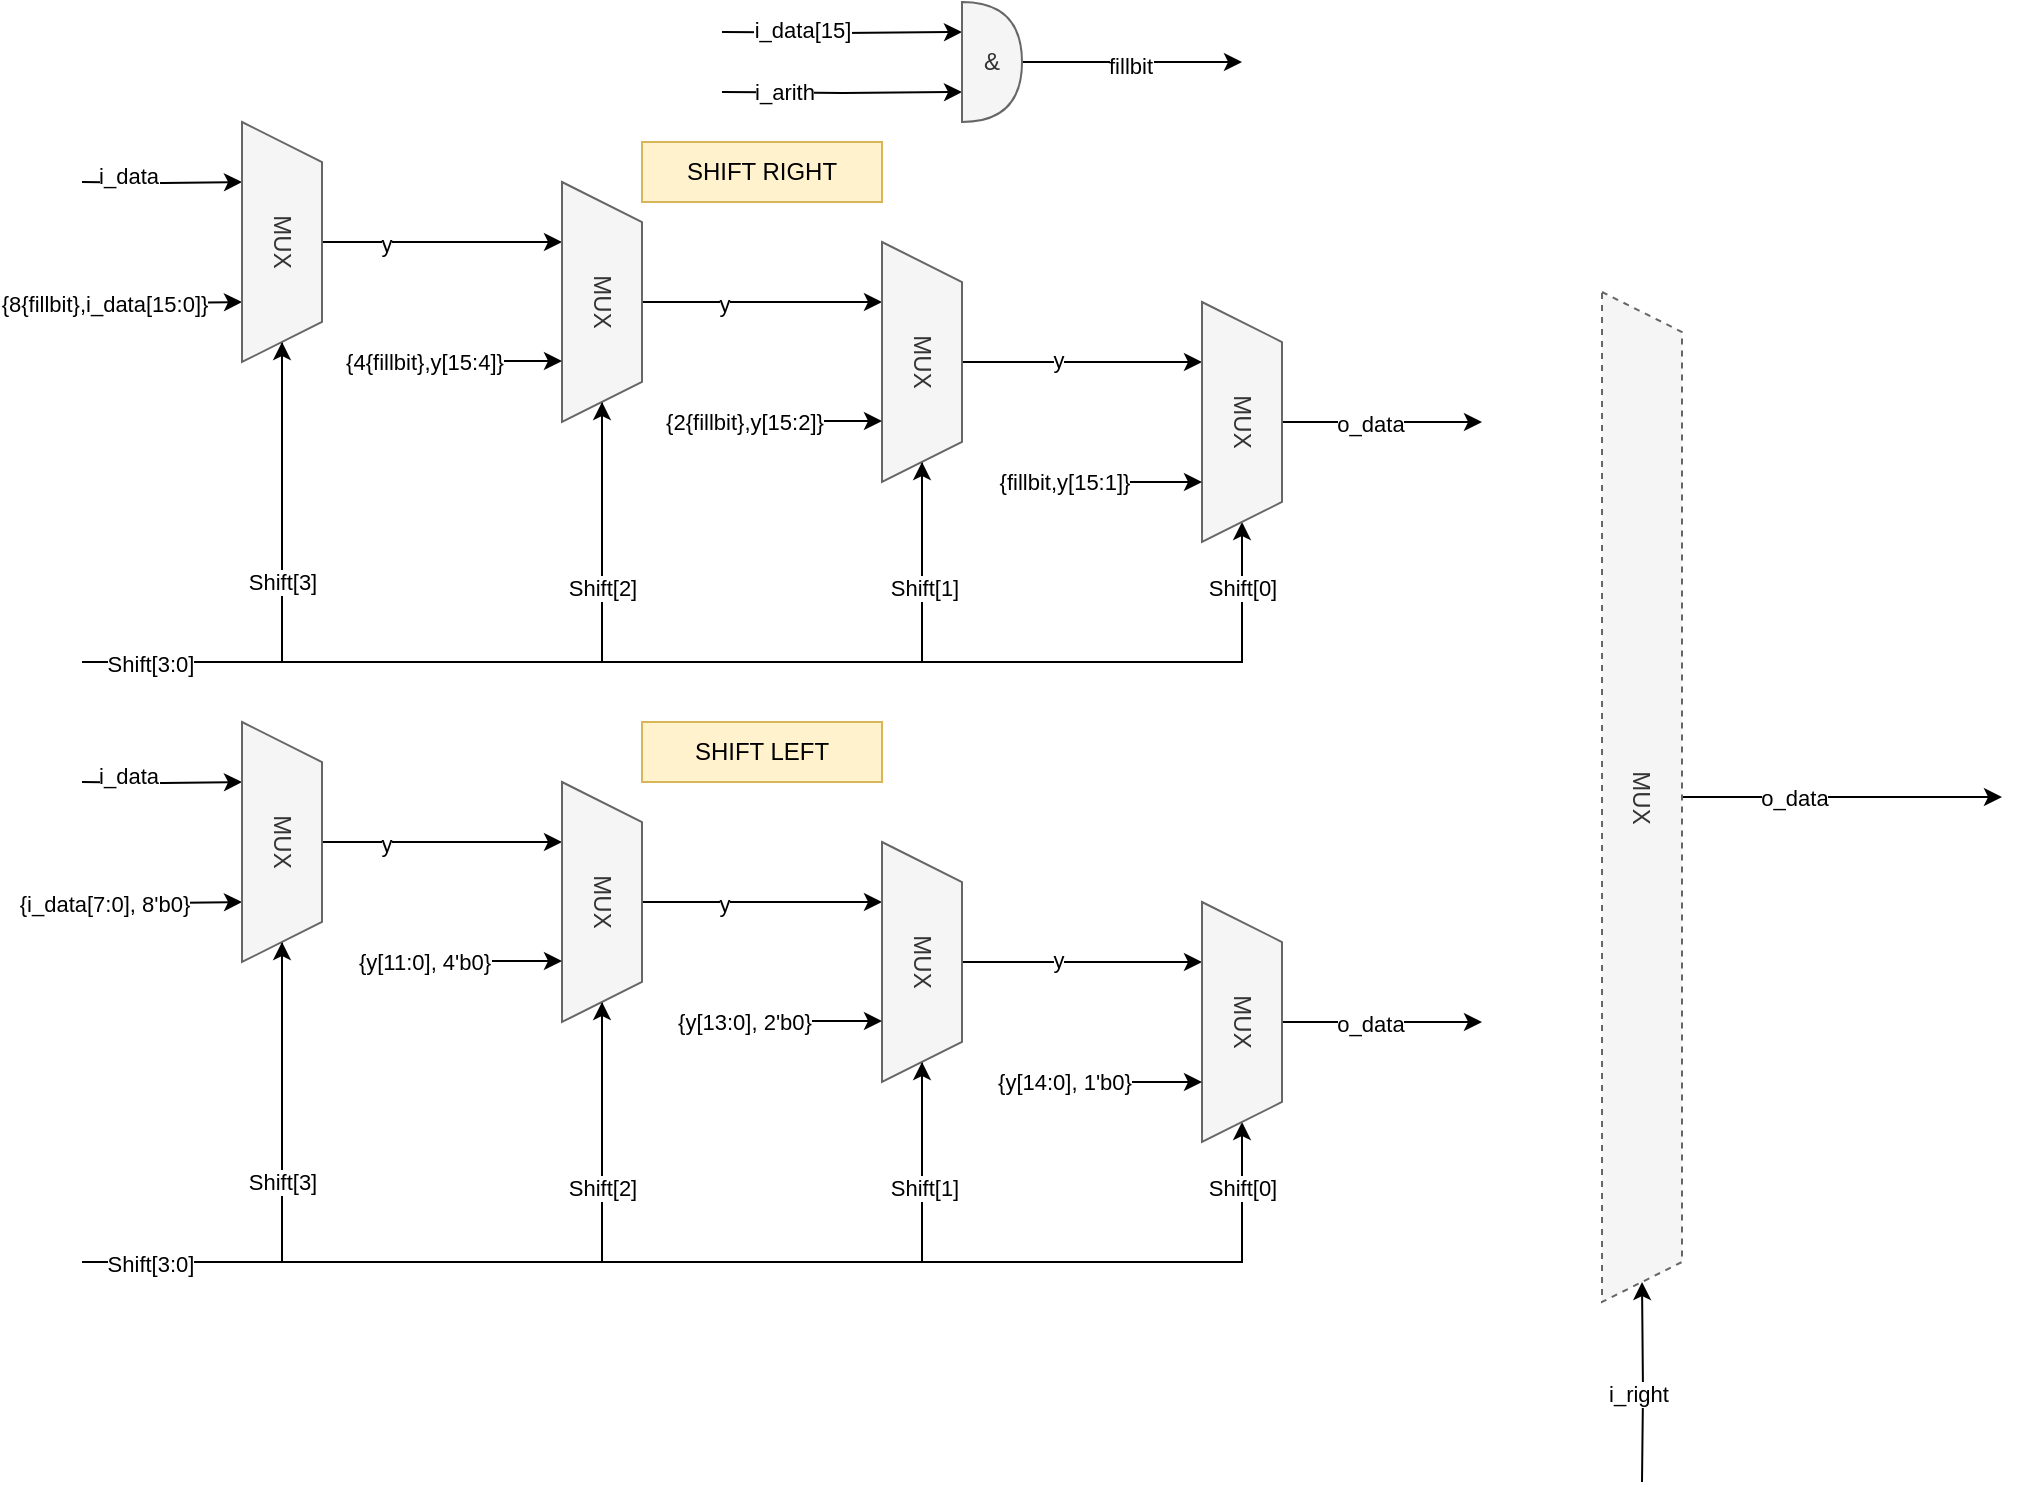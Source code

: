 <mxfile version="24.8.4">
  <diagram name="Page-1" id="1yyVJHCJFoUh_ANxWsWU">
    <mxGraphModel dx="794" dy="492" grid="1" gridSize="10" guides="1" tooltips="1" connect="1" arrows="1" fold="1" page="1" pageScale="1" pageWidth="1654" pageHeight="1169" math="0" shadow="0">
      <root>
        <mxCell id="0" />
        <mxCell id="1" parent="0" />
        <mxCell id="z7n6qCbWcTGNJwK7lzTa-3" style="edgeStyle=orthogonalEdgeStyle;rounded=0;orthogonalLoop=1;jettySize=auto;html=1;entryX=0.25;entryY=1;entryDx=0;entryDy=0;" edge="1" parent="1" source="z7n6qCbWcTGNJwK7lzTa-1" target="z7n6qCbWcTGNJwK7lzTa-2">
          <mxGeometry relative="1" as="geometry" />
        </mxCell>
        <mxCell id="z7n6qCbWcTGNJwK7lzTa-20" value="y" style="edgeLabel;html=1;align=center;verticalAlign=middle;resizable=0;points=[];" vertex="1" connectable="0" parent="z7n6qCbWcTGNJwK7lzTa-3">
          <mxGeometry x="-0.492" relative="1" as="geometry">
            <mxPoint x="1" y="1" as="offset" />
          </mxGeometry>
        </mxCell>
        <mxCell id="z7n6qCbWcTGNJwK7lzTa-8" style="edgeStyle=orthogonalEdgeStyle;rounded=0;orthogonalLoop=1;jettySize=auto;html=1;" edge="1" parent="1" target="z7n6qCbWcTGNJwK7lzTa-1">
          <mxGeometry relative="1" as="geometry">
            <mxPoint x="80" y="360" as="sourcePoint" />
            <Array as="points">
              <mxPoint x="180" y="360" />
            </Array>
          </mxGeometry>
        </mxCell>
        <mxCell id="z7n6qCbWcTGNJwK7lzTa-13" value="Shift[3:0]" style="edgeLabel;html=1;align=center;verticalAlign=middle;resizable=0;points=[];" vertex="1" connectable="0" parent="z7n6qCbWcTGNJwK7lzTa-8">
          <mxGeometry x="-0.742" relative="1" as="geometry">
            <mxPoint y="1" as="offset" />
          </mxGeometry>
        </mxCell>
        <mxCell id="z7n6qCbWcTGNJwK7lzTa-9" style="edgeStyle=orthogonalEdgeStyle;rounded=0;orthogonalLoop=1;jettySize=auto;html=1;entryX=1;entryY=0.5;entryDx=0;entryDy=0;" edge="1" parent="1" source="z7n6qCbWcTGNJwK7lzTa-1" target="z7n6qCbWcTGNJwK7lzTa-2">
          <mxGeometry relative="1" as="geometry">
            <Array as="points">
              <mxPoint x="180" y="360" />
              <mxPoint x="340" y="360" />
            </Array>
          </mxGeometry>
        </mxCell>
        <mxCell id="z7n6qCbWcTGNJwK7lzTa-14" value="Shift[3]" style="edgeLabel;html=1;align=center;verticalAlign=middle;resizable=0;points=[];" vertex="1" connectable="0" parent="z7n6qCbWcTGNJwK7lzTa-9">
          <mxGeometry x="-0.611" relative="1" as="geometry">
            <mxPoint y="32" as="offset" />
          </mxGeometry>
        </mxCell>
        <mxCell id="z7n6qCbWcTGNJwK7lzTa-15" style="edgeStyle=orthogonalEdgeStyle;rounded=0;orthogonalLoop=1;jettySize=auto;html=1;entryX=0.25;entryY=1;entryDx=0;entryDy=0;" edge="1" parent="1" target="z7n6qCbWcTGNJwK7lzTa-1">
          <mxGeometry relative="1" as="geometry">
            <mxPoint x="80" y="120" as="sourcePoint" />
          </mxGeometry>
        </mxCell>
        <mxCell id="z7n6qCbWcTGNJwK7lzTa-17" value="i_data" style="edgeLabel;html=1;align=center;verticalAlign=middle;resizable=0;points=[];" vertex="1" connectable="0" parent="z7n6qCbWcTGNJwK7lzTa-15">
          <mxGeometry x="-0.442" y="4" relative="1" as="geometry">
            <mxPoint as="offset" />
          </mxGeometry>
        </mxCell>
        <mxCell id="z7n6qCbWcTGNJwK7lzTa-16" style="edgeStyle=orthogonalEdgeStyle;rounded=0;orthogonalLoop=1;jettySize=auto;html=1;exitX=0.75;exitY=1;exitDx=0;exitDy=0;entryX=0.75;entryY=1;entryDx=0;entryDy=0;" edge="1" parent="1" target="z7n6qCbWcTGNJwK7lzTa-1">
          <mxGeometry relative="1" as="geometry">
            <mxPoint x="80" y="180" as="sourcePoint" />
          </mxGeometry>
        </mxCell>
        <mxCell id="z7n6qCbWcTGNJwK7lzTa-18" value="{8{fillbit},i_data[15:0]}" style="edgeLabel;html=1;align=center;verticalAlign=middle;resizable=0;points=[];" vertex="1" connectable="0" parent="z7n6qCbWcTGNJwK7lzTa-16">
          <mxGeometry x="-0.342" y="1" relative="1" as="geometry">
            <mxPoint x="-16" y="1" as="offset" />
          </mxGeometry>
        </mxCell>
        <mxCell id="z7n6qCbWcTGNJwK7lzTa-1" value="MUX" style="shape=trapezoid;perimeter=trapezoidPerimeter;whiteSpace=wrap;html=1;fixedSize=1;rotation=90;fillColor=#f5f5f5;fontColor=#333333;strokeColor=#666666;" vertex="1" parent="1">
          <mxGeometry x="120" y="130" width="120" height="40" as="geometry" />
        </mxCell>
        <mxCell id="z7n6qCbWcTGNJwK7lzTa-5" style="edgeStyle=orthogonalEdgeStyle;rounded=0;orthogonalLoop=1;jettySize=auto;html=1;entryX=0.25;entryY=1;entryDx=0;entryDy=0;" edge="1" parent="1" source="z7n6qCbWcTGNJwK7lzTa-2" target="z7n6qCbWcTGNJwK7lzTa-4">
          <mxGeometry relative="1" as="geometry" />
        </mxCell>
        <mxCell id="z7n6qCbWcTGNJwK7lzTa-25" value="y" style="edgeLabel;html=1;align=center;verticalAlign=middle;resizable=0;points=[];" vertex="1" connectable="0" parent="z7n6qCbWcTGNJwK7lzTa-5">
          <mxGeometry x="-0.325" relative="1" as="geometry">
            <mxPoint y="1" as="offset" />
          </mxGeometry>
        </mxCell>
        <mxCell id="z7n6qCbWcTGNJwK7lzTa-10" style="edgeStyle=orthogonalEdgeStyle;rounded=0;orthogonalLoop=1;jettySize=auto;html=1;entryX=1;entryY=0.5;entryDx=0;entryDy=0;" edge="1" parent="1" source="z7n6qCbWcTGNJwK7lzTa-2" target="z7n6qCbWcTGNJwK7lzTa-4">
          <mxGeometry relative="1" as="geometry">
            <Array as="points">
              <mxPoint x="340" y="360" />
              <mxPoint x="500" y="360" />
            </Array>
          </mxGeometry>
        </mxCell>
        <mxCell id="z7n6qCbWcTGNJwK7lzTa-33" value="Shift[2]" style="edgeLabel;html=1;align=center;verticalAlign=middle;resizable=0;points=[];" vertex="1" connectable="0" parent="z7n6qCbWcTGNJwK7lzTa-10">
          <mxGeometry x="-0.531" relative="1" as="geometry">
            <mxPoint y="1" as="offset" />
          </mxGeometry>
        </mxCell>
        <mxCell id="z7n6qCbWcTGNJwK7lzTa-2" value="MUX" style="shape=trapezoid;perimeter=trapezoidPerimeter;whiteSpace=wrap;html=1;fixedSize=1;rotation=90;fillColor=#f5f5f5;fontColor=#333333;strokeColor=#666666;" vertex="1" parent="1">
          <mxGeometry x="280" y="160" width="120" height="40" as="geometry" />
        </mxCell>
        <mxCell id="z7n6qCbWcTGNJwK7lzTa-7" style="edgeStyle=orthogonalEdgeStyle;rounded=0;orthogonalLoop=1;jettySize=auto;html=1;entryX=0.25;entryY=1;entryDx=0;entryDy=0;" edge="1" parent="1" source="z7n6qCbWcTGNJwK7lzTa-4" target="z7n6qCbWcTGNJwK7lzTa-6">
          <mxGeometry relative="1" as="geometry" />
        </mxCell>
        <mxCell id="z7n6qCbWcTGNJwK7lzTa-34" value="y" style="edgeLabel;html=1;align=center;verticalAlign=middle;resizable=0;points=[];" vertex="1" connectable="0" parent="z7n6qCbWcTGNJwK7lzTa-7">
          <mxGeometry x="-0.208" y="2" relative="1" as="geometry">
            <mxPoint y="1" as="offset" />
          </mxGeometry>
        </mxCell>
        <mxCell id="z7n6qCbWcTGNJwK7lzTa-11" style="edgeStyle=orthogonalEdgeStyle;rounded=0;orthogonalLoop=1;jettySize=auto;html=1;entryX=1;entryY=0.5;entryDx=0;entryDy=0;" edge="1" parent="1" source="z7n6qCbWcTGNJwK7lzTa-4" target="z7n6qCbWcTGNJwK7lzTa-6">
          <mxGeometry relative="1" as="geometry">
            <Array as="points">
              <mxPoint x="500" y="360" />
              <mxPoint x="660" y="360" />
            </Array>
          </mxGeometry>
        </mxCell>
        <mxCell id="z7n6qCbWcTGNJwK7lzTa-31" value="Shift[0]" style="edgeLabel;html=1;align=center;verticalAlign=middle;resizable=0;points=[];" vertex="1" connectable="0" parent="z7n6qCbWcTGNJwK7lzTa-11">
          <mxGeometry x="0.809" y="1" relative="1" as="geometry">
            <mxPoint x="1" y="1" as="offset" />
          </mxGeometry>
        </mxCell>
        <mxCell id="z7n6qCbWcTGNJwK7lzTa-32" value="Shift[1]" style="edgeLabel;html=1;align=center;verticalAlign=middle;resizable=0;points=[];" vertex="1" connectable="0" parent="z7n6qCbWcTGNJwK7lzTa-11">
          <mxGeometry x="-0.627" y="1" relative="1" as="geometry">
            <mxPoint y="1" as="offset" />
          </mxGeometry>
        </mxCell>
        <mxCell id="z7n6qCbWcTGNJwK7lzTa-4" value="MUX" style="shape=trapezoid;perimeter=trapezoidPerimeter;whiteSpace=wrap;html=1;fixedSize=1;rotation=90;fillColor=#f5f5f5;fontColor=#333333;strokeColor=#666666;" vertex="1" parent="1">
          <mxGeometry x="440" y="190" width="120" height="40" as="geometry" />
        </mxCell>
        <mxCell id="z7n6qCbWcTGNJwK7lzTa-12" style="edgeStyle=orthogonalEdgeStyle;rounded=0;orthogonalLoop=1;jettySize=auto;html=1;" edge="1" parent="1" source="z7n6qCbWcTGNJwK7lzTa-6">
          <mxGeometry relative="1" as="geometry">
            <mxPoint x="780" y="240" as="targetPoint" />
          </mxGeometry>
        </mxCell>
        <mxCell id="z7n6qCbWcTGNJwK7lzTa-35" value="o_data" style="edgeLabel;html=1;align=center;verticalAlign=middle;resizable=0;points=[];" vertex="1" connectable="0" parent="z7n6qCbWcTGNJwK7lzTa-12">
          <mxGeometry x="-0.134" relative="1" as="geometry">
            <mxPoint y="1" as="offset" />
          </mxGeometry>
        </mxCell>
        <mxCell id="z7n6qCbWcTGNJwK7lzTa-6" value="MUX" style="shape=trapezoid;perimeter=trapezoidPerimeter;whiteSpace=wrap;html=1;fixedSize=1;rotation=90;fillColor=#f5f5f5;fontColor=#333333;strokeColor=#666666;" vertex="1" parent="1">
          <mxGeometry x="600" y="220" width="120" height="40" as="geometry" />
        </mxCell>
        <mxCell id="z7n6qCbWcTGNJwK7lzTa-23" style="edgeStyle=orthogonalEdgeStyle;rounded=0;orthogonalLoop=1;jettySize=auto;html=1;exitX=0.75;exitY=1;exitDx=0;exitDy=0;entryX=0.75;entryY=1;entryDx=0;entryDy=0;" edge="1" parent="1">
          <mxGeometry relative="1" as="geometry">
            <mxPoint x="320" y="209.5" as="targetPoint" />
            <mxPoint x="240" y="209.5" as="sourcePoint" />
          </mxGeometry>
        </mxCell>
        <mxCell id="z7n6qCbWcTGNJwK7lzTa-24" value="{4{fillbit},y[15:4]}" style="edgeLabel;html=1;align=center;verticalAlign=middle;resizable=0;points=[];" vertex="1" connectable="0" parent="z7n6qCbWcTGNJwK7lzTa-23">
          <mxGeometry x="-0.342" y="1" relative="1" as="geometry">
            <mxPoint x="-16" y="1" as="offset" />
          </mxGeometry>
        </mxCell>
        <mxCell id="z7n6qCbWcTGNJwK7lzTa-26" style="edgeStyle=orthogonalEdgeStyle;rounded=0;orthogonalLoop=1;jettySize=auto;html=1;exitX=0.75;exitY=1;exitDx=0;exitDy=0;entryX=0.75;entryY=1;entryDx=0;entryDy=0;" edge="1" parent="1">
          <mxGeometry relative="1" as="geometry">
            <mxPoint x="480" y="239.5" as="targetPoint" />
            <mxPoint x="400" y="239.5" as="sourcePoint" />
          </mxGeometry>
        </mxCell>
        <mxCell id="z7n6qCbWcTGNJwK7lzTa-27" value="{2{fillbit},y[15:2]}" style="edgeLabel;html=1;align=center;verticalAlign=middle;resizable=0;points=[];" vertex="1" connectable="0" parent="z7n6qCbWcTGNJwK7lzTa-26">
          <mxGeometry x="-0.342" y="1" relative="1" as="geometry">
            <mxPoint x="-16" y="1" as="offset" />
          </mxGeometry>
        </mxCell>
        <mxCell id="z7n6qCbWcTGNJwK7lzTa-29" style="edgeStyle=orthogonalEdgeStyle;rounded=0;orthogonalLoop=1;jettySize=auto;html=1;exitX=0.75;exitY=1;exitDx=0;exitDy=0;entryX=0.75;entryY=1;entryDx=0;entryDy=0;" edge="1" parent="1">
          <mxGeometry relative="1" as="geometry">
            <mxPoint x="640" y="270" as="targetPoint" />
            <mxPoint x="560" y="270" as="sourcePoint" />
          </mxGeometry>
        </mxCell>
        <mxCell id="z7n6qCbWcTGNJwK7lzTa-30" value="{fillbit,y[15:1]}" style="edgeLabel;html=1;align=center;verticalAlign=middle;resizable=0;points=[];" vertex="1" connectable="0" parent="z7n6qCbWcTGNJwK7lzTa-29">
          <mxGeometry x="-0.342" y="1" relative="1" as="geometry">
            <mxPoint x="-16" y="1" as="offset" />
          </mxGeometry>
        </mxCell>
        <mxCell id="z7n6qCbWcTGNJwK7lzTa-37" style="edgeStyle=orthogonalEdgeStyle;rounded=0;orthogonalLoop=1;jettySize=auto;html=1;" edge="1" parent="1" source="z7n6qCbWcTGNJwK7lzTa-36">
          <mxGeometry relative="1" as="geometry">
            <mxPoint x="660" y="60" as="targetPoint" />
          </mxGeometry>
        </mxCell>
        <mxCell id="z7n6qCbWcTGNJwK7lzTa-38" value="fillbit" style="edgeLabel;html=1;align=center;verticalAlign=middle;resizable=0;points=[];" vertex="1" connectable="0" parent="z7n6qCbWcTGNJwK7lzTa-37">
          <mxGeometry x="-0.053" y="-1" relative="1" as="geometry">
            <mxPoint x="1" y="1" as="offset" />
          </mxGeometry>
        </mxCell>
        <mxCell id="z7n6qCbWcTGNJwK7lzTa-40" style="edgeStyle=orthogonalEdgeStyle;rounded=0;orthogonalLoop=1;jettySize=auto;html=1;entryX=0;entryY=0.75;entryDx=0;entryDy=0;entryPerimeter=0;" edge="1" parent="1" target="z7n6qCbWcTGNJwK7lzTa-36">
          <mxGeometry relative="1" as="geometry">
            <mxPoint x="400" y="75" as="sourcePoint" />
          </mxGeometry>
        </mxCell>
        <mxCell id="z7n6qCbWcTGNJwK7lzTa-41" value="i_arith" style="edgeLabel;html=1;align=center;verticalAlign=middle;resizable=0;points=[];" vertex="1" connectable="0" parent="z7n6qCbWcTGNJwK7lzTa-40">
          <mxGeometry x="-0.494" y="1" relative="1" as="geometry">
            <mxPoint as="offset" />
          </mxGeometry>
        </mxCell>
        <mxCell id="z7n6qCbWcTGNJwK7lzTa-43" style="edgeStyle=orthogonalEdgeStyle;rounded=0;orthogonalLoop=1;jettySize=auto;html=1;exitX=0;exitY=0.25;exitDx=0;exitDy=0;exitPerimeter=0;entryX=0;entryY=0.25;entryDx=0;entryDy=0;entryPerimeter=0;" edge="1" parent="1" target="z7n6qCbWcTGNJwK7lzTa-36">
          <mxGeometry relative="1" as="geometry">
            <mxPoint x="400" y="45" as="sourcePoint" />
          </mxGeometry>
        </mxCell>
        <mxCell id="z7n6qCbWcTGNJwK7lzTa-44" value="i_data[15]" style="edgeLabel;html=1;align=center;verticalAlign=middle;resizable=0;points=[];" vertex="1" connectable="0" parent="z7n6qCbWcTGNJwK7lzTa-43">
          <mxGeometry x="-0.585" y="1" relative="1" as="geometry">
            <mxPoint x="15" as="offset" />
          </mxGeometry>
        </mxCell>
        <mxCell id="z7n6qCbWcTGNJwK7lzTa-36" value="&amp;amp;" style="shape=or;whiteSpace=wrap;html=1;fillColor=#f5f5f5;fontColor=#333333;strokeColor=#666666;" vertex="1" parent="1">
          <mxGeometry x="520" y="30" width="30" height="60" as="geometry" />
        </mxCell>
        <mxCell id="z7n6qCbWcTGNJwK7lzTa-46" style="edgeStyle=orthogonalEdgeStyle;rounded=0;orthogonalLoop=1;jettySize=auto;html=1;entryX=0.25;entryY=1;entryDx=0;entryDy=0;" edge="1" parent="1" source="z7n6qCbWcTGNJwK7lzTa-56" target="z7n6qCbWcTGNJwK7lzTa-61">
          <mxGeometry relative="1" as="geometry" />
        </mxCell>
        <mxCell id="z7n6qCbWcTGNJwK7lzTa-47" value="y" style="edgeLabel;html=1;align=center;verticalAlign=middle;resizable=0;points=[];" vertex="1" connectable="0" parent="z7n6qCbWcTGNJwK7lzTa-46">
          <mxGeometry x="-0.492" relative="1" as="geometry">
            <mxPoint x="1" y="1" as="offset" />
          </mxGeometry>
        </mxCell>
        <mxCell id="z7n6qCbWcTGNJwK7lzTa-48" style="edgeStyle=orthogonalEdgeStyle;rounded=0;orthogonalLoop=1;jettySize=auto;html=1;" edge="1" parent="1" target="z7n6qCbWcTGNJwK7lzTa-56">
          <mxGeometry relative="1" as="geometry">
            <mxPoint x="80" y="660" as="sourcePoint" />
            <Array as="points">
              <mxPoint x="180" y="660" />
            </Array>
          </mxGeometry>
        </mxCell>
        <mxCell id="z7n6qCbWcTGNJwK7lzTa-49" value="Shift[3:0]" style="edgeLabel;html=1;align=center;verticalAlign=middle;resizable=0;points=[];" vertex="1" connectable="0" parent="z7n6qCbWcTGNJwK7lzTa-48">
          <mxGeometry x="-0.742" relative="1" as="geometry">
            <mxPoint y="1" as="offset" />
          </mxGeometry>
        </mxCell>
        <mxCell id="z7n6qCbWcTGNJwK7lzTa-50" style="edgeStyle=orthogonalEdgeStyle;rounded=0;orthogonalLoop=1;jettySize=auto;html=1;entryX=1;entryY=0.5;entryDx=0;entryDy=0;" edge="1" parent="1" source="z7n6qCbWcTGNJwK7lzTa-56" target="z7n6qCbWcTGNJwK7lzTa-61">
          <mxGeometry relative="1" as="geometry">
            <Array as="points">
              <mxPoint x="180" y="660" />
              <mxPoint x="340" y="660" />
            </Array>
          </mxGeometry>
        </mxCell>
        <mxCell id="z7n6qCbWcTGNJwK7lzTa-51" value="Shift[3]" style="edgeLabel;html=1;align=center;verticalAlign=middle;resizable=0;points=[];" vertex="1" connectable="0" parent="z7n6qCbWcTGNJwK7lzTa-50">
          <mxGeometry x="-0.611" relative="1" as="geometry">
            <mxPoint y="32" as="offset" />
          </mxGeometry>
        </mxCell>
        <mxCell id="z7n6qCbWcTGNJwK7lzTa-52" style="edgeStyle=orthogonalEdgeStyle;rounded=0;orthogonalLoop=1;jettySize=auto;html=1;entryX=0.25;entryY=1;entryDx=0;entryDy=0;" edge="1" parent="1" target="z7n6qCbWcTGNJwK7lzTa-56">
          <mxGeometry relative="1" as="geometry">
            <mxPoint x="80" y="420" as="sourcePoint" />
          </mxGeometry>
        </mxCell>
        <mxCell id="z7n6qCbWcTGNJwK7lzTa-53" value="i_data" style="edgeLabel;html=1;align=center;verticalAlign=middle;resizable=0;points=[];" vertex="1" connectable="0" parent="z7n6qCbWcTGNJwK7lzTa-52">
          <mxGeometry x="-0.442" y="4" relative="1" as="geometry">
            <mxPoint as="offset" />
          </mxGeometry>
        </mxCell>
        <mxCell id="z7n6qCbWcTGNJwK7lzTa-54" style="edgeStyle=orthogonalEdgeStyle;rounded=0;orthogonalLoop=1;jettySize=auto;html=1;exitX=0.75;exitY=1;exitDx=0;exitDy=0;entryX=0.75;entryY=1;entryDx=0;entryDy=0;" edge="1" parent="1" target="z7n6qCbWcTGNJwK7lzTa-56">
          <mxGeometry relative="1" as="geometry">
            <mxPoint x="80" y="480" as="sourcePoint" />
          </mxGeometry>
        </mxCell>
        <mxCell id="z7n6qCbWcTGNJwK7lzTa-55" value="{i_data[7:0], 8&#39;b0}" style="edgeLabel;html=1;align=center;verticalAlign=middle;resizable=0;points=[];" vertex="1" connectable="0" parent="z7n6qCbWcTGNJwK7lzTa-54">
          <mxGeometry x="-0.342" y="1" relative="1" as="geometry">
            <mxPoint x="-16" y="1" as="offset" />
          </mxGeometry>
        </mxCell>
        <mxCell id="z7n6qCbWcTGNJwK7lzTa-56" value="MUX" style="shape=trapezoid;perimeter=trapezoidPerimeter;whiteSpace=wrap;html=1;fixedSize=1;rotation=90;fillColor=#f5f5f5;fontColor=#333333;strokeColor=#666666;" vertex="1" parent="1">
          <mxGeometry x="120" y="430" width="120" height="40" as="geometry" />
        </mxCell>
        <mxCell id="z7n6qCbWcTGNJwK7lzTa-57" style="edgeStyle=orthogonalEdgeStyle;rounded=0;orthogonalLoop=1;jettySize=auto;html=1;entryX=0.25;entryY=1;entryDx=0;entryDy=0;" edge="1" parent="1" source="z7n6qCbWcTGNJwK7lzTa-61" target="z7n6qCbWcTGNJwK7lzTa-67">
          <mxGeometry relative="1" as="geometry" />
        </mxCell>
        <mxCell id="z7n6qCbWcTGNJwK7lzTa-58" value="y" style="edgeLabel;html=1;align=center;verticalAlign=middle;resizable=0;points=[];" vertex="1" connectable="0" parent="z7n6qCbWcTGNJwK7lzTa-57">
          <mxGeometry x="-0.325" relative="1" as="geometry">
            <mxPoint y="1" as="offset" />
          </mxGeometry>
        </mxCell>
        <mxCell id="z7n6qCbWcTGNJwK7lzTa-59" style="edgeStyle=orthogonalEdgeStyle;rounded=0;orthogonalLoop=1;jettySize=auto;html=1;entryX=1;entryY=0.5;entryDx=0;entryDy=0;" edge="1" parent="1" source="z7n6qCbWcTGNJwK7lzTa-61" target="z7n6qCbWcTGNJwK7lzTa-67">
          <mxGeometry relative="1" as="geometry">
            <Array as="points">
              <mxPoint x="340" y="660" />
              <mxPoint x="500" y="660" />
            </Array>
          </mxGeometry>
        </mxCell>
        <mxCell id="z7n6qCbWcTGNJwK7lzTa-60" value="Shift[2]" style="edgeLabel;html=1;align=center;verticalAlign=middle;resizable=0;points=[];" vertex="1" connectable="0" parent="z7n6qCbWcTGNJwK7lzTa-59">
          <mxGeometry x="-0.531" relative="1" as="geometry">
            <mxPoint y="1" as="offset" />
          </mxGeometry>
        </mxCell>
        <mxCell id="z7n6qCbWcTGNJwK7lzTa-61" value="MUX" style="shape=trapezoid;perimeter=trapezoidPerimeter;whiteSpace=wrap;html=1;fixedSize=1;rotation=90;fillColor=#f5f5f5;fontColor=#333333;strokeColor=#666666;" vertex="1" parent="1">
          <mxGeometry x="280" y="460" width="120" height="40" as="geometry" />
        </mxCell>
        <mxCell id="z7n6qCbWcTGNJwK7lzTa-62" style="edgeStyle=orthogonalEdgeStyle;rounded=0;orthogonalLoop=1;jettySize=auto;html=1;entryX=0.25;entryY=1;entryDx=0;entryDy=0;" edge="1" parent="1" source="z7n6qCbWcTGNJwK7lzTa-67" target="z7n6qCbWcTGNJwK7lzTa-70">
          <mxGeometry relative="1" as="geometry" />
        </mxCell>
        <mxCell id="z7n6qCbWcTGNJwK7lzTa-63" value="y" style="edgeLabel;html=1;align=center;verticalAlign=middle;resizable=0;points=[];" vertex="1" connectable="0" parent="z7n6qCbWcTGNJwK7lzTa-62">
          <mxGeometry x="-0.208" y="2" relative="1" as="geometry">
            <mxPoint y="1" as="offset" />
          </mxGeometry>
        </mxCell>
        <mxCell id="z7n6qCbWcTGNJwK7lzTa-64" style="edgeStyle=orthogonalEdgeStyle;rounded=0;orthogonalLoop=1;jettySize=auto;html=1;entryX=1;entryY=0.5;entryDx=0;entryDy=0;" edge="1" parent="1" source="z7n6qCbWcTGNJwK7lzTa-67" target="z7n6qCbWcTGNJwK7lzTa-70">
          <mxGeometry relative="1" as="geometry">
            <Array as="points">
              <mxPoint x="500" y="660" />
              <mxPoint x="660" y="660" />
            </Array>
          </mxGeometry>
        </mxCell>
        <mxCell id="z7n6qCbWcTGNJwK7lzTa-65" value="Shift[0]" style="edgeLabel;html=1;align=center;verticalAlign=middle;resizable=0;points=[];" vertex="1" connectable="0" parent="z7n6qCbWcTGNJwK7lzTa-64">
          <mxGeometry x="0.809" y="1" relative="1" as="geometry">
            <mxPoint x="1" y="1" as="offset" />
          </mxGeometry>
        </mxCell>
        <mxCell id="z7n6qCbWcTGNJwK7lzTa-66" value="Shift[1]" style="edgeLabel;html=1;align=center;verticalAlign=middle;resizable=0;points=[];" vertex="1" connectable="0" parent="z7n6qCbWcTGNJwK7lzTa-64">
          <mxGeometry x="-0.627" y="1" relative="1" as="geometry">
            <mxPoint y="1" as="offset" />
          </mxGeometry>
        </mxCell>
        <mxCell id="z7n6qCbWcTGNJwK7lzTa-67" value="MUX" style="shape=trapezoid;perimeter=trapezoidPerimeter;whiteSpace=wrap;html=1;fixedSize=1;rotation=90;fillColor=#f5f5f5;fontColor=#333333;strokeColor=#666666;" vertex="1" parent="1">
          <mxGeometry x="440" y="490" width="120" height="40" as="geometry" />
        </mxCell>
        <mxCell id="z7n6qCbWcTGNJwK7lzTa-68" style="edgeStyle=orthogonalEdgeStyle;rounded=0;orthogonalLoop=1;jettySize=auto;html=1;" edge="1" parent="1" source="z7n6qCbWcTGNJwK7lzTa-70">
          <mxGeometry relative="1" as="geometry">
            <mxPoint x="780" y="540" as="targetPoint" />
          </mxGeometry>
        </mxCell>
        <mxCell id="z7n6qCbWcTGNJwK7lzTa-69" value="o_data" style="edgeLabel;html=1;align=center;verticalAlign=middle;resizable=0;points=[];" vertex="1" connectable="0" parent="z7n6qCbWcTGNJwK7lzTa-68">
          <mxGeometry x="-0.134" relative="1" as="geometry">
            <mxPoint y="1" as="offset" />
          </mxGeometry>
        </mxCell>
        <mxCell id="z7n6qCbWcTGNJwK7lzTa-70" value="MUX" style="shape=trapezoid;perimeter=trapezoidPerimeter;whiteSpace=wrap;html=1;fixedSize=1;rotation=90;fillColor=#f5f5f5;fontColor=#333333;strokeColor=#666666;" vertex="1" parent="1">
          <mxGeometry x="600" y="520" width="120" height="40" as="geometry" />
        </mxCell>
        <mxCell id="z7n6qCbWcTGNJwK7lzTa-71" style="edgeStyle=orthogonalEdgeStyle;rounded=0;orthogonalLoop=1;jettySize=auto;html=1;exitX=0.75;exitY=1;exitDx=0;exitDy=0;entryX=0.75;entryY=1;entryDx=0;entryDy=0;" edge="1" parent="1">
          <mxGeometry relative="1" as="geometry">
            <mxPoint x="320" y="509.5" as="targetPoint" />
            <mxPoint x="240" y="509.5" as="sourcePoint" />
          </mxGeometry>
        </mxCell>
        <mxCell id="z7n6qCbWcTGNJwK7lzTa-72" value="{y[11:0], 4&#39;b0}" style="edgeLabel;html=1;align=center;verticalAlign=middle;resizable=0;points=[];" vertex="1" connectable="0" parent="z7n6qCbWcTGNJwK7lzTa-71">
          <mxGeometry x="-0.342" y="1" relative="1" as="geometry">
            <mxPoint x="-16" y="1" as="offset" />
          </mxGeometry>
        </mxCell>
        <mxCell id="z7n6qCbWcTGNJwK7lzTa-73" style="edgeStyle=orthogonalEdgeStyle;rounded=0;orthogonalLoop=1;jettySize=auto;html=1;exitX=0.75;exitY=1;exitDx=0;exitDy=0;entryX=0.75;entryY=1;entryDx=0;entryDy=0;" edge="1" parent="1">
          <mxGeometry relative="1" as="geometry">
            <mxPoint x="480" y="539.5" as="targetPoint" />
            <mxPoint x="400" y="539.5" as="sourcePoint" />
          </mxGeometry>
        </mxCell>
        <mxCell id="z7n6qCbWcTGNJwK7lzTa-74" value="{y[13:0], 2&#39;b0}" style="edgeLabel;html=1;align=center;verticalAlign=middle;resizable=0;points=[];" vertex="1" connectable="0" parent="z7n6qCbWcTGNJwK7lzTa-73">
          <mxGeometry x="-0.342" y="1" relative="1" as="geometry">
            <mxPoint x="-16" y="1" as="offset" />
          </mxGeometry>
        </mxCell>
        <mxCell id="z7n6qCbWcTGNJwK7lzTa-75" style="edgeStyle=orthogonalEdgeStyle;rounded=0;orthogonalLoop=1;jettySize=auto;html=1;exitX=0.75;exitY=1;exitDx=0;exitDy=0;entryX=0.75;entryY=1;entryDx=0;entryDy=0;" edge="1" parent="1">
          <mxGeometry relative="1" as="geometry">
            <mxPoint x="640" y="570" as="targetPoint" />
            <mxPoint x="560" y="570" as="sourcePoint" />
          </mxGeometry>
        </mxCell>
        <mxCell id="z7n6qCbWcTGNJwK7lzTa-76" value="{y[14:0], 1&#39;b0}" style="edgeLabel;html=1;align=center;verticalAlign=middle;resizable=0;points=[];" vertex="1" connectable="0" parent="z7n6qCbWcTGNJwK7lzTa-75">
          <mxGeometry x="-0.342" y="1" relative="1" as="geometry">
            <mxPoint x="-16" y="1" as="offset" />
          </mxGeometry>
        </mxCell>
        <mxCell id="z7n6qCbWcTGNJwK7lzTa-77" value="SHIFT LEFT" style="text;html=1;align=center;verticalAlign=middle;whiteSpace=wrap;rounded=0;fillColor=#fff2cc;strokeColor=#d6b656;" vertex="1" parent="1">
          <mxGeometry x="360" y="390" width="120" height="30" as="geometry" />
        </mxCell>
        <mxCell id="z7n6qCbWcTGNJwK7lzTa-78" value="SHIFT RIGHT" style="text;html=1;align=center;verticalAlign=middle;whiteSpace=wrap;rounded=0;fillColor=#fff2cc;strokeColor=#d6b656;" vertex="1" parent="1">
          <mxGeometry x="360" y="100" width="120" height="30" as="geometry" />
        </mxCell>
        <mxCell id="z7n6qCbWcTGNJwK7lzTa-80" style="edgeStyle=orthogonalEdgeStyle;rounded=0;orthogonalLoop=1;jettySize=auto;html=1;" edge="1" parent="1" source="z7n6qCbWcTGNJwK7lzTa-79">
          <mxGeometry relative="1" as="geometry">
            <mxPoint x="1040" y="427.5" as="targetPoint" />
          </mxGeometry>
        </mxCell>
        <mxCell id="z7n6qCbWcTGNJwK7lzTa-81" value="o_data" style="edgeLabel;html=1;align=center;verticalAlign=middle;resizable=0;points=[];" vertex="1" connectable="0" parent="z7n6qCbWcTGNJwK7lzTa-80">
          <mxGeometry x="-0.302" relative="1" as="geometry">
            <mxPoint as="offset" />
          </mxGeometry>
        </mxCell>
        <mxCell id="z7n6qCbWcTGNJwK7lzTa-82" style="edgeStyle=orthogonalEdgeStyle;rounded=0;orthogonalLoop=1;jettySize=auto;html=1;" edge="1" parent="1" target="z7n6qCbWcTGNJwK7lzTa-79">
          <mxGeometry relative="1" as="geometry">
            <mxPoint x="860" y="770" as="sourcePoint" />
          </mxGeometry>
        </mxCell>
        <mxCell id="z7n6qCbWcTGNJwK7lzTa-83" value="i_right" style="edgeLabel;html=1;align=center;verticalAlign=middle;resizable=0;points=[];" vertex="1" connectable="0" parent="z7n6qCbWcTGNJwK7lzTa-82">
          <mxGeometry x="-0.095" y="2" relative="1" as="geometry">
            <mxPoint y="1" as="offset" />
          </mxGeometry>
        </mxCell>
        <mxCell id="z7n6qCbWcTGNJwK7lzTa-79" value="MUX" style="shape=trapezoid;perimeter=trapezoidPerimeter;whiteSpace=wrap;html=1;fixedSize=1;rotation=90;fillColor=#f5f5f5;fontColor=#333333;strokeColor=#666666;dashed=1;" vertex="1" parent="1">
          <mxGeometry x="607.5" y="407.5" width="505" height="40" as="geometry" />
        </mxCell>
      </root>
    </mxGraphModel>
  </diagram>
</mxfile>
